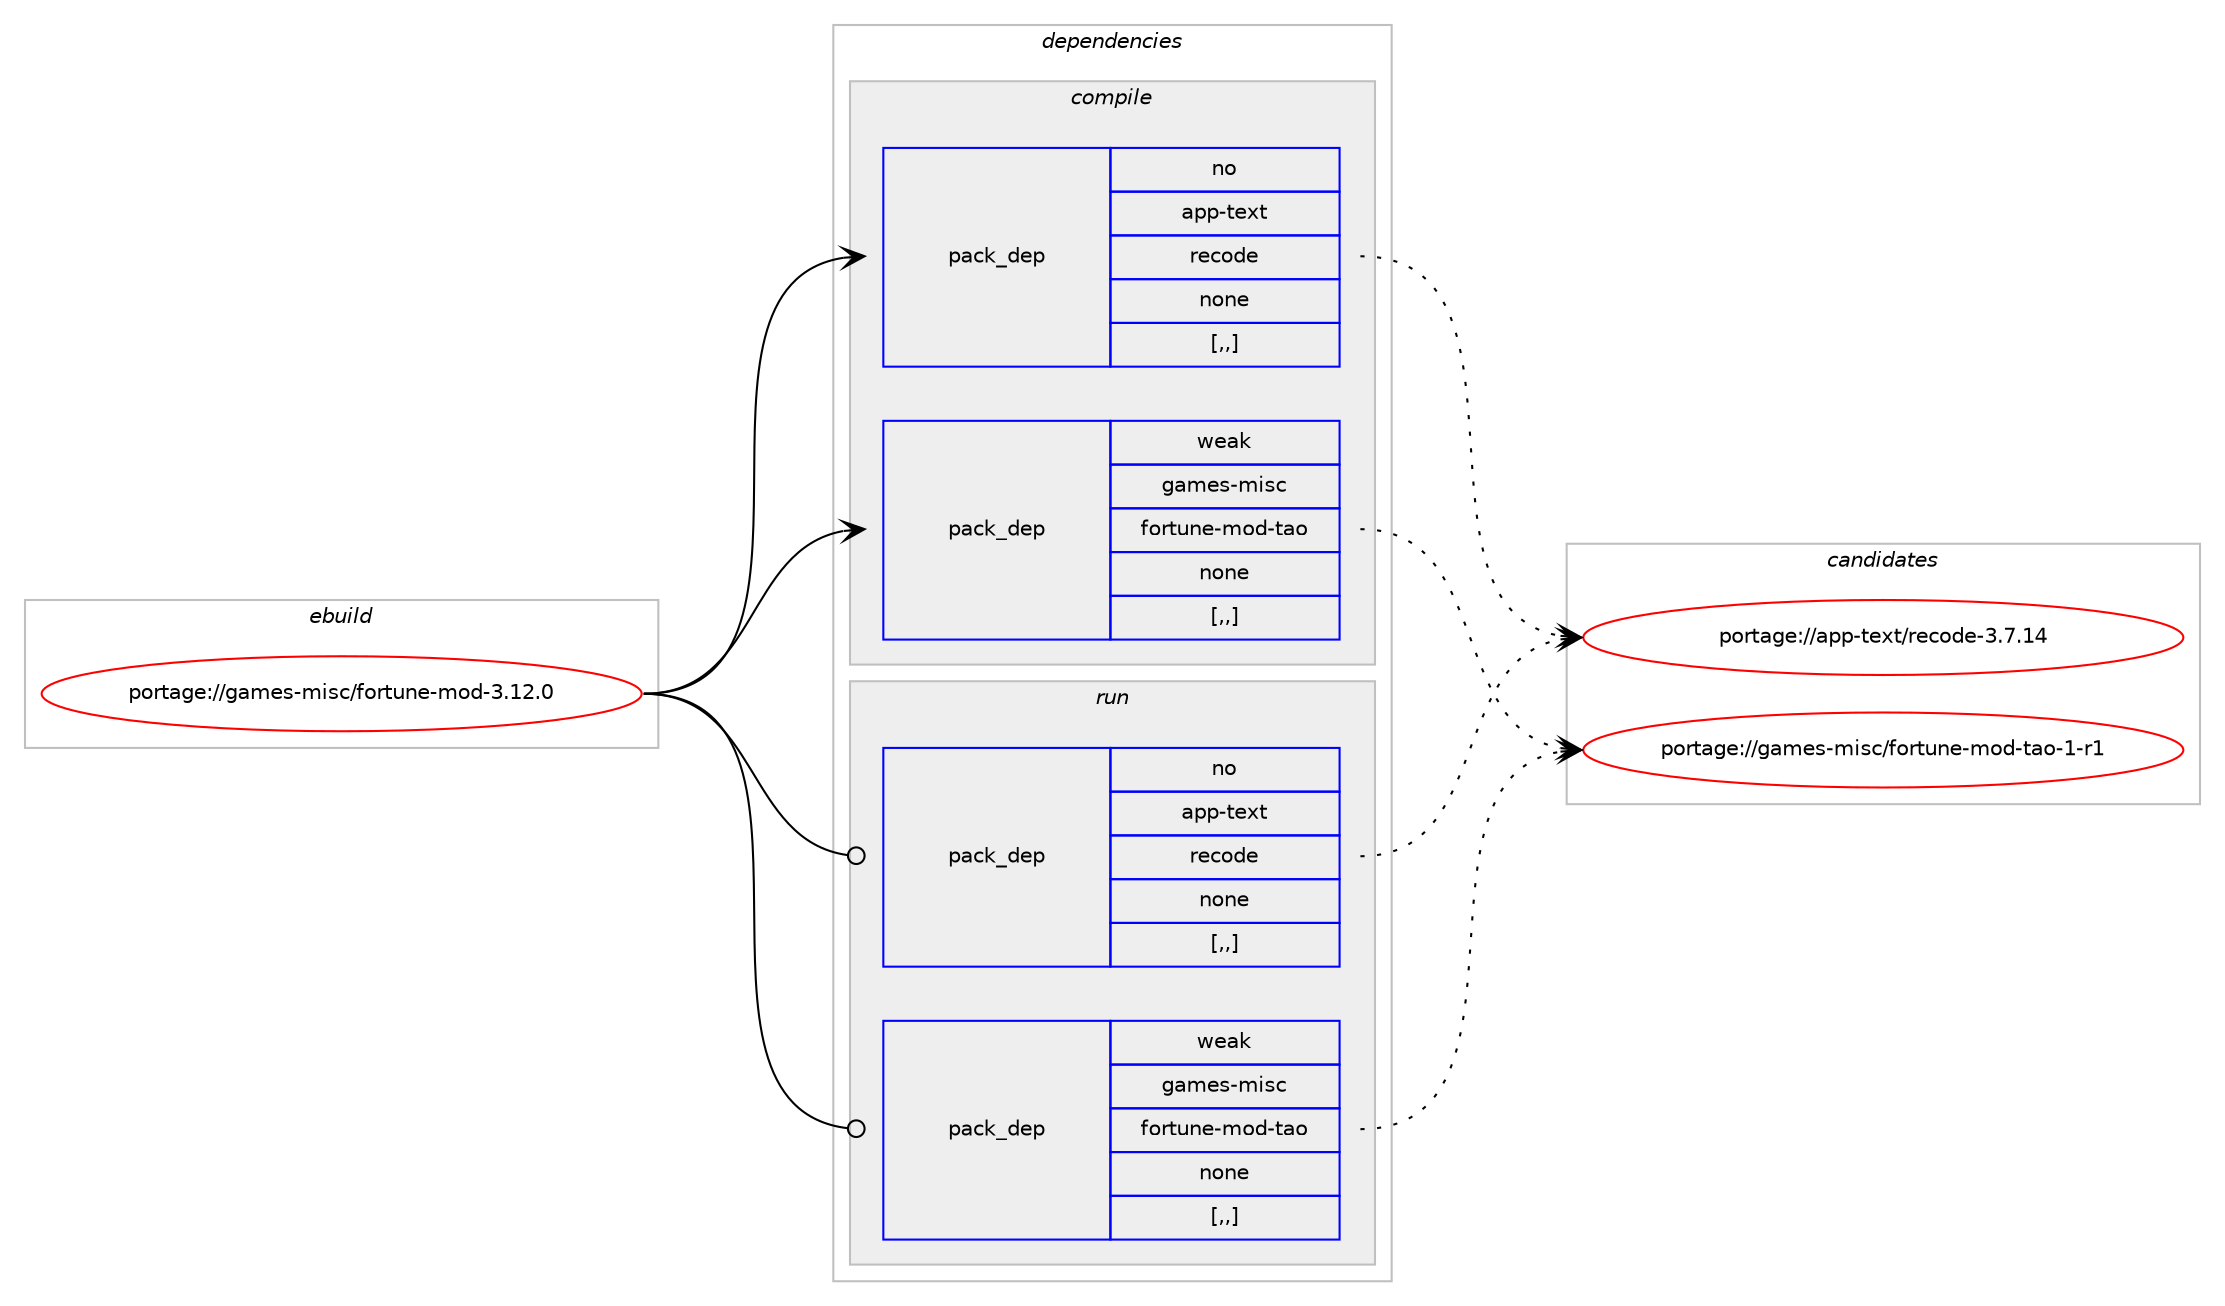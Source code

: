 digraph prolog {

# *************
# Graph options
# *************

newrank=true;
concentrate=true;
compound=true;
graph [rankdir=LR,fontname=Helvetica,fontsize=10,ranksep=1.5];#, ranksep=2.5, nodesep=0.2];
edge  [arrowhead=vee];
node  [fontname=Helvetica,fontsize=10];

# **********
# The ebuild
# **********

subgraph cluster_leftcol {
color=gray;
label=<<i>ebuild</i>>;
id [label="portage://games-misc/fortune-mod-3.12.0", color=red, width=4, href="../games-misc/fortune-mod-3.12.0.svg"];
}

# ****************
# The dependencies
# ****************

subgraph cluster_midcol {
color=gray;
label=<<i>dependencies</i>>;
subgraph cluster_compile {
fillcolor="#eeeeee";
style=filled;
label=<<i>compile</i>>;
subgraph pack161987 {
dependency226187 [label=<<TABLE BORDER="0" CELLBORDER="1" CELLSPACING="0" CELLPADDING="4" WIDTH="220"><TR><TD ROWSPAN="6" CELLPADDING="30">pack_dep</TD></TR><TR><TD WIDTH="110">no</TD></TR><TR><TD>app-text</TD></TR><TR><TD>recode</TD></TR><TR><TD>none</TD></TR><TR><TD>[,,]</TD></TR></TABLE>>, shape=none, color=blue];
}
id:e -> dependency226187:w [weight=20,style="solid",arrowhead="vee"];
subgraph pack161988 {
dependency226188 [label=<<TABLE BORDER="0" CELLBORDER="1" CELLSPACING="0" CELLPADDING="4" WIDTH="220"><TR><TD ROWSPAN="6" CELLPADDING="30">pack_dep</TD></TR><TR><TD WIDTH="110">weak</TD></TR><TR><TD>games-misc</TD></TR><TR><TD>fortune-mod-tao</TD></TR><TR><TD>none</TD></TR><TR><TD>[,,]</TD></TR></TABLE>>, shape=none, color=blue];
}
id:e -> dependency226188:w [weight=20,style="solid",arrowhead="vee"];
}
subgraph cluster_compileandrun {
fillcolor="#eeeeee";
style=filled;
label=<<i>compile and run</i>>;
}
subgraph cluster_run {
fillcolor="#eeeeee";
style=filled;
label=<<i>run</i>>;
subgraph pack161989 {
dependency226189 [label=<<TABLE BORDER="0" CELLBORDER="1" CELLSPACING="0" CELLPADDING="4" WIDTH="220"><TR><TD ROWSPAN="6" CELLPADDING="30">pack_dep</TD></TR><TR><TD WIDTH="110">no</TD></TR><TR><TD>app-text</TD></TR><TR><TD>recode</TD></TR><TR><TD>none</TD></TR><TR><TD>[,,]</TD></TR></TABLE>>, shape=none, color=blue];
}
id:e -> dependency226189:w [weight=20,style="solid",arrowhead="odot"];
subgraph pack161990 {
dependency226190 [label=<<TABLE BORDER="0" CELLBORDER="1" CELLSPACING="0" CELLPADDING="4" WIDTH="220"><TR><TD ROWSPAN="6" CELLPADDING="30">pack_dep</TD></TR><TR><TD WIDTH="110">weak</TD></TR><TR><TD>games-misc</TD></TR><TR><TD>fortune-mod-tao</TD></TR><TR><TD>none</TD></TR><TR><TD>[,,]</TD></TR></TABLE>>, shape=none, color=blue];
}
id:e -> dependency226190:w [weight=20,style="solid",arrowhead="odot"];
}
}

# **************
# The candidates
# **************

subgraph cluster_choices {
rank=same;
color=gray;
label=<<i>candidates</i>>;

subgraph choice161987 {
color=black;
nodesep=1;
choice9711211245116101120116471141019911110010145514655464952 [label="portage://app-text/recode-3.7.14", color=red, width=4,href="../app-text/recode-3.7.14.svg"];
dependency226187:e -> choice9711211245116101120116471141019911110010145514655464952:w [style=dotted,weight="100"];
}
subgraph choice161988 {
color=black;
nodesep=1;
choice1039710910111545109105115994710211111411611711010145109111100451169711145494511449 [label="portage://games-misc/fortune-mod-tao-1-r1", color=red, width=4,href="../games-misc/fortune-mod-tao-1-r1.svg"];
dependency226188:e -> choice1039710910111545109105115994710211111411611711010145109111100451169711145494511449:w [style=dotted,weight="100"];
}
subgraph choice161989 {
color=black;
nodesep=1;
choice9711211245116101120116471141019911110010145514655464952 [label="portage://app-text/recode-3.7.14", color=red, width=4,href="../app-text/recode-3.7.14.svg"];
dependency226189:e -> choice9711211245116101120116471141019911110010145514655464952:w [style=dotted,weight="100"];
}
subgraph choice161990 {
color=black;
nodesep=1;
choice1039710910111545109105115994710211111411611711010145109111100451169711145494511449 [label="portage://games-misc/fortune-mod-tao-1-r1", color=red, width=4,href="../games-misc/fortune-mod-tao-1-r1.svg"];
dependency226190:e -> choice1039710910111545109105115994710211111411611711010145109111100451169711145494511449:w [style=dotted,weight="100"];
}
}

}
